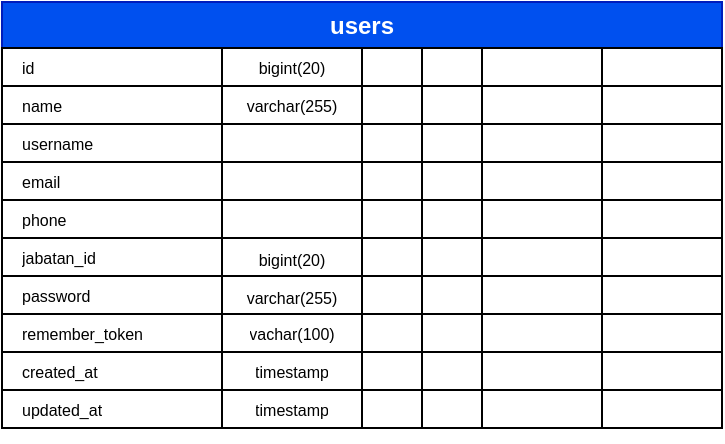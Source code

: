 <mxfile>
    <diagram id="M1JbbEngqxlTy1wUTOg7" name="Page-1">
        <mxGraphModel dx="401" dy="225" grid="1" gridSize="10" guides="1" tooltips="1" connect="1" arrows="1" fold="1" page="1" pageScale="1" pageWidth="850" pageHeight="1100" math="0" shadow="0">
            <root>
                <mxCell id="0"/>
                <mxCell id="1" parent="0"/>
                <mxCell id="74" value="" style="group" vertex="1" connectable="0" parent="1">
                    <mxGeometry x="60" y="150" width="360" height="220" as="geometry"/>
                </mxCell>
                <mxCell id="138" value="" style="group" vertex="1" connectable="0" parent="74">
                    <mxGeometry width="360" height="213" as="geometry"/>
                </mxCell>
                <mxCell id="2" value="users" style="swimlane;whiteSpace=wrap;html=1;fillColor=#0050ef;fontColor=#ffffff;strokeColor=#001DBC;" vertex="1" parent="138">
                    <mxGeometry width="360" height="213" as="geometry">
                        <mxRectangle width="70" height="20" as="alternateBounds"/>
                    </mxGeometry>
                </mxCell>
                <mxCell id="3" value="" style="shape=table;startSize=0;container=1;collapsible=0;childLayout=tableLayout;fontSize=8;" vertex="1" parent="2">
                    <mxGeometry y="23" width="360" height="190" as="geometry"/>
                </mxCell>
                <mxCell id="4" value="" style="shape=tableRow;horizontal=0;startSize=0;swimlaneHead=0;swimlaneBody=0;strokeColor=inherit;top=0;left=0;bottom=0;right=0;collapsible=0;dropTarget=0;fillColor=none;points=[[0,0.5],[1,0.5]];portConstraint=eastwest;fontSize=8;" vertex="1" parent="3">
                    <mxGeometry width="360" height="19" as="geometry"/>
                </mxCell>
                <mxCell id="5" value="id" style="shape=partialRectangle;html=1;whiteSpace=wrap;connectable=0;strokeColor=inherit;overflow=hidden;fillColor=none;top=0;left=0;bottom=0;right=0;pointerEvents=1;align=left;spacingRight=0;labelPadding=2;spacingLeft=8;fontSize=8;" vertex="1" parent="4">
                    <mxGeometry width="110" height="19" as="geometry">
                        <mxRectangle width="110" height="19" as="alternateBounds"/>
                    </mxGeometry>
                </mxCell>
                <mxCell id="6" value="bigint(20)" style="shape=partialRectangle;html=1;whiteSpace=wrap;connectable=0;strokeColor=inherit;overflow=hidden;fillColor=none;top=0;left=0;bottom=0;right=0;pointerEvents=1;fontSize=8;" vertex="1" parent="4">
                    <mxGeometry x="110" width="70" height="19" as="geometry">
                        <mxRectangle width="70" height="19" as="alternateBounds"/>
                    </mxGeometry>
                </mxCell>
                <mxCell id="7" value="" style="shape=partialRectangle;html=1;whiteSpace=wrap;connectable=0;strokeColor=inherit;overflow=hidden;fillColor=none;top=0;left=0;bottom=0;right=0;pointerEvents=1;" vertex="1" parent="4">
                    <mxGeometry x="180" width="30" height="19" as="geometry">
                        <mxRectangle width="30" height="19" as="alternateBounds"/>
                    </mxGeometry>
                </mxCell>
                <mxCell id="8" value="" style="shape=partialRectangle;html=1;whiteSpace=wrap;connectable=0;strokeColor=inherit;overflow=hidden;fillColor=none;top=0;left=0;bottom=0;right=0;pointerEvents=1;" vertex="1" parent="4">
                    <mxGeometry x="210" width="30" height="19" as="geometry">
                        <mxRectangle width="30" height="19" as="alternateBounds"/>
                    </mxGeometry>
                </mxCell>
                <mxCell id="9" value="" style="shape=partialRectangle;html=1;whiteSpace=wrap;connectable=0;strokeColor=inherit;overflow=hidden;fillColor=none;top=0;left=0;bottom=0;right=0;pointerEvents=1;" vertex="1" parent="4">
                    <mxGeometry x="240" width="60" height="19" as="geometry">
                        <mxRectangle width="60" height="19" as="alternateBounds"/>
                    </mxGeometry>
                </mxCell>
                <mxCell id="10" value="" style="shape=partialRectangle;html=1;whiteSpace=wrap;connectable=0;strokeColor=inherit;overflow=hidden;fillColor=none;top=0;left=0;bottom=0;right=0;pointerEvents=1;" vertex="1" parent="4">
                    <mxGeometry x="300" width="60" height="19" as="geometry">
                        <mxRectangle width="60" height="19" as="alternateBounds"/>
                    </mxGeometry>
                </mxCell>
                <mxCell id="75" value="" style="shape=tableRow;horizontal=0;startSize=0;swimlaneHead=0;swimlaneBody=0;strokeColor=inherit;top=0;left=0;bottom=0;right=0;collapsible=0;dropTarget=0;fillColor=none;points=[[0,0.5],[1,0.5]];portConstraint=eastwest;" vertex="1" parent="3">
                    <mxGeometry y="19" width="360" height="19" as="geometry"/>
                </mxCell>
                <mxCell id="76" value="name" style="shape=partialRectangle;html=1;whiteSpace=wrap;connectable=0;strokeColor=inherit;overflow=hidden;fillColor=none;top=0;left=0;bottom=0;right=0;pointerEvents=1;align=left;spacingRight=0;labelPadding=2;spacingLeft=8;fontSize=8;" vertex="1" parent="75">
                    <mxGeometry width="110" height="19" as="geometry">
                        <mxRectangle width="110" height="19" as="alternateBounds"/>
                    </mxGeometry>
                </mxCell>
                <mxCell id="77" value="varchar(255)" style="shape=partialRectangle;html=1;whiteSpace=wrap;connectable=0;strokeColor=inherit;overflow=hidden;fillColor=none;top=0;left=0;bottom=0;right=0;pointerEvents=1;fontSize=8;" vertex="1" parent="75">
                    <mxGeometry x="110" width="70" height="19" as="geometry">
                        <mxRectangle width="70" height="19" as="alternateBounds"/>
                    </mxGeometry>
                </mxCell>
                <mxCell id="78" value="" style="shape=partialRectangle;html=1;whiteSpace=wrap;connectable=0;strokeColor=inherit;overflow=hidden;fillColor=none;top=0;left=0;bottom=0;right=0;pointerEvents=1;" vertex="1" parent="75">
                    <mxGeometry x="180" width="30" height="19" as="geometry">
                        <mxRectangle width="30" height="19" as="alternateBounds"/>
                    </mxGeometry>
                </mxCell>
                <mxCell id="79" value="" style="shape=partialRectangle;html=1;whiteSpace=wrap;connectable=0;strokeColor=inherit;overflow=hidden;fillColor=none;top=0;left=0;bottom=0;right=0;pointerEvents=1;" vertex="1" parent="75">
                    <mxGeometry x="210" width="30" height="19" as="geometry">
                        <mxRectangle width="30" height="19" as="alternateBounds"/>
                    </mxGeometry>
                </mxCell>
                <mxCell id="80" value="" style="shape=partialRectangle;html=1;whiteSpace=wrap;connectable=0;strokeColor=inherit;overflow=hidden;fillColor=none;top=0;left=0;bottom=0;right=0;pointerEvents=1;" vertex="1" parent="75">
                    <mxGeometry x="240" width="60" height="19" as="geometry">
                        <mxRectangle width="60" height="19" as="alternateBounds"/>
                    </mxGeometry>
                </mxCell>
                <mxCell id="81" value="" style="shape=partialRectangle;html=1;whiteSpace=wrap;connectable=0;strokeColor=inherit;overflow=hidden;fillColor=none;top=0;left=0;bottom=0;right=0;pointerEvents=1;" vertex="1" parent="75">
                    <mxGeometry x="300" width="60" height="19" as="geometry">
                        <mxRectangle width="60" height="19" as="alternateBounds"/>
                    </mxGeometry>
                </mxCell>
                <mxCell id="82" value="" style="shape=tableRow;horizontal=0;startSize=0;swimlaneHead=0;swimlaneBody=0;strokeColor=inherit;top=0;left=0;bottom=0;right=0;collapsible=0;dropTarget=0;fillColor=none;points=[[0,0.5],[1,0.5]];portConstraint=eastwest;" vertex="1" parent="3">
                    <mxGeometry y="38" width="360" height="19" as="geometry"/>
                </mxCell>
                <mxCell id="83" value="username" style="shape=partialRectangle;html=1;whiteSpace=wrap;connectable=0;strokeColor=inherit;overflow=hidden;fillColor=none;top=0;left=0;bottom=0;right=0;pointerEvents=1;align=left;spacingRight=0;labelPadding=2;spacingLeft=8;fontSize=8;" vertex="1" parent="82">
                    <mxGeometry width="110" height="19" as="geometry">
                        <mxRectangle width="110" height="19" as="alternateBounds"/>
                    </mxGeometry>
                </mxCell>
                <mxCell id="84" value="&lt;span style=&quot;font-size: 8px;&quot;&gt;&lt;font style=&quot;color: light-dark(rgb(255, 255, 255), rgb(255, 255, 255));&quot;&gt;varchar(255)&lt;/font&gt;&lt;/span&gt;" style="shape=partialRectangle;html=1;whiteSpace=wrap;connectable=0;strokeColor=inherit;overflow=hidden;fillColor=none;top=0;left=0;bottom=0;right=0;pointerEvents=1;" vertex="1" parent="82">
                    <mxGeometry x="110" width="70" height="19" as="geometry">
                        <mxRectangle width="70" height="19" as="alternateBounds"/>
                    </mxGeometry>
                </mxCell>
                <mxCell id="85" value="" style="shape=partialRectangle;html=1;whiteSpace=wrap;connectable=0;strokeColor=inherit;overflow=hidden;fillColor=none;top=0;left=0;bottom=0;right=0;pointerEvents=1;" vertex="1" parent="82">
                    <mxGeometry x="180" width="30" height="19" as="geometry">
                        <mxRectangle width="30" height="19" as="alternateBounds"/>
                    </mxGeometry>
                </mxCell>
                <mxCell id="86" value="" style="shape=partialRectangle;html=1;whiteSpace=wrap;connectable=0;strokeColor=inherit;overflow=hidden;fillColor=none;top=0;left=0;bottom=0;right=0;pointerEvents=1;" vertex="1" parent="82">
                    <mxGeometry x="210" width="30" height="19" as="geometry">
                        <mxRectangle width="30" height="19" as="alternateBounds"/>
                    </mxGeometry>
                </mxCell>
                <mxCell id="87" value="" style="shape=partialRectangle;html=1;whiteSpace=wrap;connectable=0;strokeColor=inherit;overflow=hidden;fillColor=none;top=0;left=0;bottom=0;right=0;pointerEvents=1;" vertex="1" parent="82">
                    <mxGeometry x="240" width="60" height="19" as="geometry">
                        <mxRectangle width="60" height="19" as="alternateBounds"/>
                    </mxGeometry>
                </mxCell>
                <mxCell id="88" value="" style="shape=partialRectangle;html=1;whiteSpace=wrap;connectable=0;strokeColor=inherit;overflow=hidden;fillColor=none;top=0;left=0;bottom=0;right=0;pointerEvents=1;" vertex="1" parent="82">
                    <mxGeometry x="300" width="60" height="19" as="geometry">
                        <mxRectangle width="60" height="19" as="alternateBounds"/>
                    </mxGeometry>
                </mxCell>
                <mxCell id="89" value="" style="shape=tableRow;horizontal=0;startSize=0;swimlaneHead=0;swimlaneBody=0;strokeColor=inherit;top=0;left=0;bottom=0;right=0;collapsible=0;dropTarget=0;fillColor=none;points=[[0,0.5],[1,0.5]];portConstraint=eastwest;" vertex="1" parent="3">
                    <mxGeometry y="57" width="360" height="19" as="geometry"/>
                </mxCell>
                <mxCell id="90" value="email" style="shape=partialRectangle;html=1;whiteSpace=wrap;connectable=0;strokeColor=inherit;overflow=hidden;fillColor=none;top=0;left=0;bottom=0;right=0;pointerEvents=1;align=left;spacingRight=0;labelPadding=2;spacingLeft=8;fontSize=8;" vertex="1" parent="89">
                    <mxGeometry width="110" height="19" as="geometry">
                        <mxRectangle width="110" height="19" as="alternateBounds"/>
                    </mxGeometry>
                </mxCell>
                <mxCell id="91" value="&lt;span style=&quot;font-size: 8px;&quot;&gt;&lt;font style=&quot;color: light-dark(rgb(255, 255, 255), rgb(255, 255, 255));&quot;&gt;varchar(255)&lt;/font&gt;&lt;/span&gt;" style="shape=partialRectangle;html=1;whiteSpace=wrap;connectable=0;strokeColor=inherit;overflow=hidden;fillColor=none;top=0;left=0;bottom=0;right=0;pointerEvents=1;" vertex="1" parent="89">
                    <mxGeometry x="110" width="70" height="19" as="geometry">
                        <mxRectangle width="70" height="19" as="alternateBounds"/>
                    </mxGeometry>
                </mxCell>
                <mxCell id="92" value="" style="shape=partialRectangle;html=1;whiteSpace=wrap;connectable=0;strokeColor=inherit;overflow=hidden;fillColor=none;top=0;left=0;bottom=0;right=0;pointerEvents=1;" vertex="1" parent="89">
                    <mxGeometry x="180" width="30" height="19" as="geometry">
                        <mxRectangle width="30" height="19" as="alternateBounds"/>
                    </mxGeometry>
                </mxCell>
                <mxCell id="93" value="" style="shape=partialRectangle;html=1;whiteSpace=wrap;connectable=0;strokeColor=inherit;overflow=hidden;fillColor=none;top=0;left=0;bottom=0;right=0;pointerEvents=1;" vertex="1" parent="89">
                    <mxGeometry x="210" width="30" height="19" as="geometry">
                        <mxRectangle width="30" height="19" as="alternateBounds"/>
                    </mxGeometry>
                </mxCell>
                <mxCell id="94" value="" style="shape=partialRectangle;html=1;whiteSpace=wrap;connectable=0;strokeColor=inherit;overflow=hidden;fillColor=none;top=0;left=0;bottom=0;right=0;pointerEvents=1;" vertex="1" parent="89">
                    <mxGeometry x="240" width="60" height="19" as="geometry">
                        <mxRectangle width="60" height="19" as="alternateBounds"/>
                    </mxGeometry>
                </mxCell>
                <mxCell id="95" value="" style="shape=partialRectangle;html=1;whiteSpace=wrap;connectable=0;strokeColor=inherit;overflow=hidden;fillColor=none;top=0;left=0;bottom=0;right=0;pointerEvents=1;" vertex="1" parent="89">
                    <mxGeometry x="300" width="60" height="19" as="geometry">
                        <mxRectangle width="60" height="19" as="alternateBounds"/>
                    </mxGeometry>
                </mxCell>
                <mxCell id="96" value="" style="shape=tableRow;horizontal=0;startSize=0;swimlaneHead=0;swimlaneBody=0;strokeColor=inherit;top=0;left=0;bottom=0;right=0;collapsible=0;dropTarget=0;fillColor=none;points=[[0,0.5],[1,0.5]];portConstraint=eastwest;" vertex="1" parent="3">
                    <mxGeometry y="76" width="360" height="19" as="geometry"/>
                </mxCell>
                <mxCell id="97" value="phone" style="shape=partialRectangle;html=1;whiteSpace=wrap;connectable=0;strokeColor=inherit;overflow=hidden;fillColor=none;top=0;left=0;bottom=0;right=0;pointerEvents=1;align=left;spacingRight=0;labelPadding=2;spacingLeft=8;fontSize=8;" vertex="1" parent="96">
                    <mxGeometry width="110" height="19" as="geometry">
                        <mxRectangle width="110" height="19" as="alternateBounds"/>
                    </mxGeometry>
                </mxCell>
                <mxCell id="98" value="&lt;span style=&quot;font-size: 8px;&quot;&gt;&lt;font style=&quot;color: light-dark(rgb(255, 255, 255), rgb(255, 255, 255));&quot;&gt;varchar(255)&lt;/font&gt;&lt;/span&gt;" style="shape=partialRectangle;html=1;whiteSpace=wrap;connectable=0;strokeColor=inherit;overflow=hidden;fillColor=none;top=0;left=0;bottom=0;right=0;pointerEvents=1;" vertex="1" parent="96">
                    <mxGeometry x="110" width="70" height="19" as="geometry">
                        <mxRectangle width="70" height="19" as="alternateBounds"/>
                    </mxGeometry>
                </mxCell>
                <mxCell id="99" value="" style="shape=partialRectangle;html=1;whiteSpace=wrap;connectable=0;strokeColor=inherit;overflow=hidden;fillColor=none;top=0;left=0;bottom=0;right=0;pointerEvents=1;" vertex="1" parent="96">
                    <mxGeometry x="180" width="30" height="19" as="geometry">
                        <mxRectangle width="30" height="19" as="alternateBounds"/>
                    </mxGeometry>
                </mxCell>
                <mxCell id="100" value="" style="shape=partialRectangle;html=1;whiteSpace=wrap;connectable=0;strokeColor=inherit;overflow=hidden;fillColor=none;top=0;left=0;bottom=0;right=0;pointerEvents=1;" vertex="1" parent="96">
                    <mxGeometry x="210" width="30" height="19" as="geometry">
                        <mxRectangle width="30" height="19" as="alternateBounds"/>
                    </mxGeometry>
                </mxCell>
                <mxCell id="101" value="" style="shape=partialRectangle;html=1;whiteSpace=wrap;connectable=0;strokeColor=inherit;overflow=hidden;fillColor=none;top=0;left=0;bottom=0;right=0;pointerEvents=1;" vertex="1" parent="96">
                    <mxGeometry x="240" width="60" height="19" as="geometry">
                        <mxRectangle width="60" height="19" as="alternateBounds"/>
                    </mxGeometry>
                </mxCell>
                <mxCell id="102" value="" style="shape=partialRectangle;html=1;whiteSpace=wrap;connectable=0;strokeColor=inherit;overflow=hidden;fillColor=none;top=0;left=0;bottom=0;right=0;pointerEvents=1;" vertex="1" parent="96">
                    <mxGeometry x="300" width="60" height="19" as="geometry">
                        <mxRectangle width="60" height="19" as="alternateBounds"/>
                    </mxGeometry>
                </mxCell>
                <mxCell id="103" value="" style="shape=tableRow;horizontal=0;startSize=0;swimlaneHead=0;swimlaneBody=0;strokeColor=inherit;top=0;left=0;bottom=0;right=0;collapsible=0;dropTarget=0;fillColor=none;points=[[0,0.5],[1,0.5]];portConstraint=eastwest;" vertex="1" parent="3">
                    <mxGeometry y="95" width="360" height="19" as="geometry"/>
                </mxCell>
                <mxCell id="104" value="jabatan_id" style="shape=partialRectangle;html=1;whiteSpace=wrap;connectable=0;strokeColor=inherit;overflow=hidden;fillColor=none;top=0;left=0;bottom=0;right=0;pointerEvents=1;align=left;spacingRight=0;labelPadding=2;spacingLeft=8;fontSize=8;" vertex="1" parent="103">
                    <mxGeometry width="110" height="19" as="geometry">
                        <mxRectangle width="110" height="19" as="alternateBounds"/>
                    </mxGeometry>
                </mxCell>
                <mxCell id="105" value="&lt;span style=&quot;font-size: 8px;&quot;&gt;bigint(20)&lt;/span&gt;" style="shape=partialRectangle;html=1;whiteSpace=wrap;connectable=0;strokeColor=inherit;overflow=hidden;fillColor=none;top=0;left=0;bottom=0;right=0;pointerEvents=1;fontColor=default;" vertex="1" parent="103">
                    <mxGeometry x="110" width="70" height="19" as="geometry">
                        <mxRectangle width="70" height="19" as="alternateBounds"/>
                    </mxGeometry>
                </mxCell>
                <mxCell id="106" value="" style="shape=partialRectangle;html=1;whiteSpace=wrap;connectable=0;strokeColor=inherit;overflow=hidden;fillColor=none;top=0;left=0;bottom=0;right=0;pointerEvents=1;" vertex="1" parent="103">
                    <mxGeometry x="180" width="30" height="19" as="geometry">
                        <mxRectangle width="30" height="19" as="alternateBounds"/>
                    </mxGeometry>
                </mxCell>
                <mxCell id="107" value="" style="shape=partialRectangle;html=1;whiteSpace=wrap;connectable=0;strokeColor=inherit;overflow=hidden;fillColor=none;top=0;left=0;bottom=0;right=0;pointerEvents=1;" vertex="1" parent="103">
                    <mxGeometry x="210" width="30" height="19" as="geometry">
                        <mxRectangle width="30" height="19" as="alternateBounds"/>
                    </mxGeometry>
                </mxCell>
                <mxCell id="108" value="" style="shape=partialRectangle;html=1;whiteSpace=wrap;connectable=0;strokeColor=inherit;overflow=hidden;fillColor=none;top=0;left=0;bottom=0;right=0;pointerEvents=1;" vertex="1" parent="103">
                    <mxGeometry x="240" width="60" height="19" as="geometry">
                        <mxRectangle width="60" height="19" as="alternateBounds"/>
                    </mxGeometry>
                </mxCell>
                <mxCell id="109" value="" style="shape=partialRectangle;html=1;whiteSpace=wrap;connectable=0;strokeColor=inherit;overflow=hidden;fillColor=none;top=0;left=0;bottom=0;right=0;pointerEvents=1;" vertex="1" parent="103">
                    <mxGeometry x="300" width="60" height="19" as="geometry">
                        <mxRectangle width="60" height="19" as="alternateBounds"/>
                    </mxGeometry>
                </mxCell>
                <mxCell id="110" value="" style="shape=tableRow;horizontal=0;startSize=0;swimlaneHead=0;swimlaneBody=0;strokeColor=inherit;top=0;left=0;bottom=0;right=0;collapsible=0;dropTarget=0;fillColor=none;points=[[0,0.5],[1,0.5]];portConstraint=eastwest;" vertex="1" parent="3">
                    <mxGeometry y="114" width="360" height="19" as="geometry"/>
                </mxCell>
                <mxCell id="111" value="password" style="shape=partialRectangle;html=1;whiteSpace=wrap;connectable=0;strokeColor=inherit;overflow=hidden;fillColor=none;top=0;left=0;bottom=0;right=0;pointerEvents=1;align=left;spacingRight=0;labelPadding=2;spacingLeft=8;fontSize=8;" vertex="1" parent="110">
                    <mxGeometry width="110" height="19" as="geometry">
                        <mxRectangle width="110" height="19" as="alternateBounds"/>
                    </mxGeometry>
                </mxCell>
                <mxCell id="112" value="&lt;span style=&quot;font-size: 8px;&quot;&gt;varchar(255)&lt;/span&gt;" style="shape=partialRectangle;html=1;whiteSpace=wrap;connectable=0;strokeColor=inherit;overflow=hidden;fillColor=none;top=0;left=0;bottom=0;right=0;pointerEvents=1;fontColor=light-dark(#000000,#FFFFFF);" vertex="1" parent="110">
                    <mxGeometry x="110" width="70" height="19" as="geometry">
                        <mxRectangle width="70" height="19" as="alternateBounds"/>
                    </mxGeometry>
                </mxCell>
                <mxCell id="113" value="" style="shape=partialRectangle;html=1;whiteSpace=wrap;connectable=0;strokeColor=inherit;overflow=hidden;fillColor=none;top=0;left=0;bottom=0;right=0;pointerEvents=1;" vertex="1" parent="110">
                    <mxGeometry x="180" width="30" height="19" as="geometry">
                        <mxRectangle width="30" height="19" as="alternateBounds"/>
                    </mxGeometry>
                </mxCell>
                <mxCell id="114" value="" style="shape=partialRectangle;html=1;whiteSpace=wrap;connectable=0;strokeColor=inherit;overflow=hidden;fillColor=none;top=0;left=0;bottom=0;right=0;pointerEvents=1;" vertex="1" parent="110">
                    <mxGeometry x="210" width="30" height="19" as="geometry">
                        <mxRectangle width="30" height="19" as="alternateBounds"/>
                    </mxGeometry>
                </mxCell>
                <mxCell id="115" value="" style="shape=partialRectangle;html=1;whiteSpace=wrap;connectable=0;strokeColor=inherit;overflow=hidden;fillColor=none;top=0;left=0;bottom=0;right=0;pointerEvents=1;" vertex="1" parent="110">
                    <mxGeometry x="240" width="60" height="19" as="geometry">
                        <mxRectangle width="60" height="19" as="alternateBounds"/>
                    </mxGeometry>
                </mxCell>
                <mxCell id="116" value="" style="shape=partialRectangle;html=1;whiteSpace=wrap;connectable=0;strokeColor=inherit;overflow=hidden;fillColor=none;top=0;left=0;bottom=0;right=0;pointerEvents=1;" vertex="1" parent="110">
                    <mxGeometry x="300" width="60" height="19" as="geometry">
                        <mxRectangle width="60" height="19" as="alternateBounds"/>
                    </mxGeometry>
                </mxCell>
                <mxCell id="117" value="" style="shape=tableRow;horizontal=0;startSize=0;swimlaneHead=0;swimlaneBody=0;strokeColor=inherit;top=0;left=0;bottom=0;right=0;collapsible=0;dropTarget=0;fillColor=none;points=[[0,0.5],[1,0.5]];portConstraint=eastwest;" vertex="1" parent="3">
                    <mxGeometry y="133" width="360" height="19" as="geometry"/>
                </mxCell>
                <mxCell id="118" value="remember_token" style="shape=partialRectangle;html=1;whiteSpace=wrap;connectable=0;strokeColor=inherit;overflow=hidden;fillColor=none;top=0;left=0;bottom=0;right=0;pointerEvents=1;align=left;spacingRight=0;labelPadding=2;spacingLeft=8;fontSize=8;" vertex="1" parent="117">
                    <mxGeometry width="110" height="19" as="geometry">
                        <mxRectangle width="110" height="19" as="alternateBounds"/>
                    </mxGeometry>
                </mxCell>
                <mxCell id="119" value="vachar(100)" style="shape=partialRectangle;html=1;whiteSpace=wrap;connectable=0;strokeColor=inherit;overflow=hidden;fillColor=none;top=0;left=0;bottom=0;right=0;pointerEvents=1;fontColor=light-dark(#000000,#FFFFFF);fontSize=8;" vertex="1" parent="117">
                    <mxGeometry x="110" width="70" height="19" as="geometry">
                        <mxRectangle width="70" height="19" as="alternateBounds"/>
                    </mxGeometry>
                </mxCell>
                <mxCell id="120" value="" style="shape=partialRectangle;html=1;whiteSpace=wrap;connectable=0;strokeColor=inherit;overflow=hidden;fillColor=none;top=0;left=0;bottom=0;right=0;pointerEvents=1;" vertex="1" parent="117">
                    <mxGeometry x="180" width="30" height="19" as="geometry">
                        <mxRectangle width="30" height="19" as="alternateBounds"/>
                    </mxGeometry>
                </mxCell>
                <mxCell id="121" value="" style="shape=partialRectangle;html=1;whiteSpace=wrap;connectable=0;strokeColor=inherit;overflow=hidden;fillColor=none;top=0;left=0;bottom=0;right=0;pointerEvents=1;" vertex="1" parent="117">
                    <mxGeometry x="210" width="30" height="19" as="geometry">
                        <mxRectangle width="30" height="19" as="alternateBounds"/>
                    </mxGeometry>
                </mxCell>
                <mxCell id="122" value="" style="shape=partialRectangle;html=1;whiteSpace=wrap;connectable=0;strokeColor=inherit;overflow=hidden;fillColor=none;top=0;left=0;bottom=0;right=0;pointerEvents=1;" vertex="1" parent="117">
                    <mxGeometry x="240" width="60" height="19" as="geometry">
                        <mxRectangle width="60" height="19" as="alternateBounds"/>
                    </mxGeometry>
                </mxCell>
                <mxCell id="123" value="" style="shape=partialRectangle;html=1;whiteSpace=wrap;connectable=0;strokeColor=inherit;overflow=hidden;fillColor=none;top=0;left=0;bottom=0;right=0;pointerEvents=1;" vertex="1" parent="117">
                    <mxGeometry x="300" width="60" height="19" as="geometry">
                        <mxRectangle width="60" height="19" as="alternateBounds"/>
                    </mxGeometry>
                </mxCell>
                <mxCell id="124" value="" style="shape=tableRow;horizontal=0;startSize=0;swimlaneHead=0;swimlaneBody=0;strokeColor=inherit;top=0;left=0;bottom=0;right=0;collapsible=0;dropTarget=0;fillColor=none;points=[[0,0.5],[1,0.5]];portConstraint=eastwest;" vertex="1" parent="3">
                    <mxGeometry y="152" width="360" height="19" as="geometry"/>
                </mxCell>
                <mxCell id="125" value="created_at" style="shape=partialRectangle;html=1;whiteSpace=wrap;connectable=0;strokeColor=inherit;overflow=hidden;fillColor=none;top=0;left=0;bottom=0;right=0;pointerEvents=1;align=left;spacingRight=0;labelPadding=2;spacingLeft=8;fontSize=8;" vertex="1" parent="124">
                    <mxGeometry width="110" height="19" as="geometry">
                        <mxRectangle width="110" height="19" as="alternateBounds"/>
                    </mxGeometry>
                </mxCell>
                <mxCell id="126" value="timestamp" style="shape=partialRectangle;html=1;whiteSpace=wrap;connectable=0;strokeColor=inherit;overflow=hidden;fillColor=none;top=0;left=0;bottom=0;right=0;pointerEvents=1;fontColor=light-dark(#000000,#FFFFFF);fontSize=8;" vertex="1" parent="124">
                    <mxGeometry x="110" width="70" height="19" as="geometry">
                        <mxRectangle width="70" height="19" as="alternateBounds"/>
                    </mxGeometry>
                </mxCell>
                <mxCell id="127" value="" style="shape=partialRectangle;html=1;whiteSpace=wrap;connectable=0;strokeColor=inherit;overflow=hidden;fillColor=none;top=0;left=0;bottom=0;right=0;pointerEvents=1;" vertex="1" parent="124">
                    <mxGeometry x="180" width="30" height="19" as="geometry">
                        <mxRectangle width="30" height="19" as="alternateBounds"/>
                    </mxGeometry>
                </mxCell>
                <mxCell id="128" value="" style="shape=partialRectangle;html=1;whiteSpace=wrap;connectable=0;strokeColor=inherit;overflow=hidden;fillColor=none;top=0;left=0;bottom=0;right=0;pointerEvents=1;" vertex="1" parent="124">
                    <mxGeometry x="210" width="30" height="19" as="geometry">
                        <mxRectangle width="30" height="19" as="alternateBounds"/>
                    </mxGeometry>
                </mxCell>
                <mxCell id="129" value="" style="shape=partialRectangle;html=1;whiteSpace=wrap;connectable=0;strokeColor=inherit;overflow=hidden;fillColor=none;top=0;left=0;bottom=0;right=0;pointerEvents=1;" vertex="1" parent="124">
                    <mxGeometry x="240" width="60" height="19" as="geometry">
                        <mxRectangle width="60" height="19" as="alternateBounds"/>
                    </mxGeometry>
                </mxCell>
                <mxCell id="130" value="" style="shape=partialRectangle;html=1;whiteSpace=wrap;connectable=0;strokeColor=inherit;overflow=hidden;fillColor=none;top=0;left=0;bottom=0;right=0;pointerEvents=1;" vertex="1" parent="124">
                    <mxGeometry x="300" width="60" height="19" as="geometry">
                        <mxRectangle width="60" height="19" as="alternateBounds"/>
                    </mxGeometry>
                </mxCell>
                <mxCell id="131" value="" style="shape=tableRow;horizontal=0;startSize=0;swimlaneHead=0;swimlaneBody=0;strokeColor=inherit;top=0;left=0;bottom=0;right=0;collapsible=0;dropTarget=0;fillColor=none;points=[[0,0.5],[1,0.5]];portConstraint=eastwest;" vertex="1" parent="3">
                    <mxGeometry y="171" width="360" height="19" as="geometry"/>
                </mxCell>
                <mxCell id="132" value="updated_at" style="shape=partialRectangle;html=1;whiteSpace=wrap;connectable=0;strokeColor=inherit;overflow=hidden;fillColor=none;top=0;left=0;bottom=0;right=0;pointerEvents=1;align=left;spacingRight=0;labelPadding=2;spacingLeft=8;fontSize=8;" vertex="1" parent="131">
                    <mxGeometry width="110" height="19" as="geometry">
                        <mxRectangle width="110" height="19" as="alternateBounds"/>
                    </mxGeometry>
                </mxCell>
                <mxCell id="133" value="timestamp" style="shape=partialRectangle;html=1;whiteSpace=wrap;connectable=0;strokeColor=inherit;overflow=hidden;fillColor=none;top=0;left=0;bottom=0;right=0;pointerEvents=1;fontColor=light-dark(#000000,#FFFFFF);fontSize=8;" vertex="1" parent="131">
                    <mxGeometry x="110" width="70" height="19" as="geometry">
                        <mxRectangle width="70" height="19" as="alternateBounds"/>
                    </mxGeometry>
                </mxCell>
                <mxCell id="134" value="" style="shape=partialRectangle;html=1;whiteSpace=wrap;connectable=0;strokeColor=inherit;overflow=hidden;fillColor=none;top=0;left=0;bottom=0;right=0;pointerEvents=1;" vertex="1" parent="131">
                    <mxGeometry x="180" width="30" height="19" as="geometry">
                        <mxRectangle width="30" height="19" as="alternateBounds"/>
                    </mxGeometry>
                </mxCell>
                <mxCell id="135" value="" style="shape=partialRectangle;html=1;whiteSpace=wrap;connectable=0;strokeColor=inherit;overflow=hidden;fillColor=none;top=0;left=0;bottom=0;right=0;pointerEvents=1;" vertex="1" parent="131">
                    <mxGeometry x="210" width="30" height="19" as="geometry">
                        <mxRectangle width="30" height="19" as="alternateBounds"/>
                    </mxGeometry>
                </mxCell>
                <mxCell id="136" value="" style="shape=partialRectangle;html=1;whiteSpace=wrap;connectable=0;strokeColor=inherit;overflow=hidden;fillColor=none;top=0;left=0;bottom=0;right=0;pointerEvents=1;" vertex="1" parent="131">
                    <mxGeometry x="240" width="60" height="19" as="geometry">
                        <mxRectangle width="60" height="19" as="alternateBounds"/>
                    </mxGeometry>
                </mxCell>
                <mxCell id="137" value="" style="shape=partialRectangle;html=1;whiteSpace=wrap;connectable=0;strokeColor=inherit;overflow=hidden;fillColor=none;top=0;left=0;bottom=0;right=0;pointerEvents=1;" vertex="1" parent="131">
                    <mxGeometry x="300" width="60" height="19" as="geometry">
                        <mxRectangle width="60" height="19" as="alternateBounds"/>
                    </mxGeometry>
                </mxCell>
            </root>
        </mxGraphModel>
    </diagram>
</mxfile>